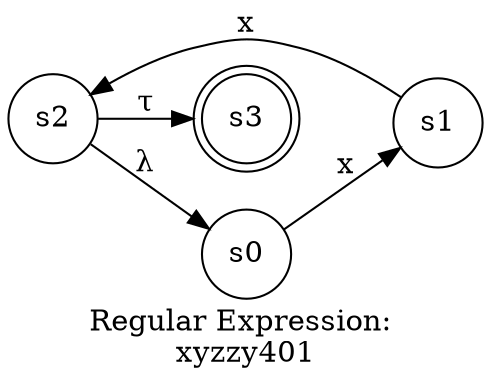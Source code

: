 digraph finite_state_machine {
	label="Regular Expression: \nxyzzy401";
	rankdir=LR;
	size="8,5"
	node [shape = doublecircle]; s3;
	node [shape = circle];
	s0 -> s1 [ label = "x" ];
	s1 -> s2 [ label = "x" ];
	s2 -> s0 [ label = "λ" ];
	s2 -> s3 [ label = "τ" ];
}
